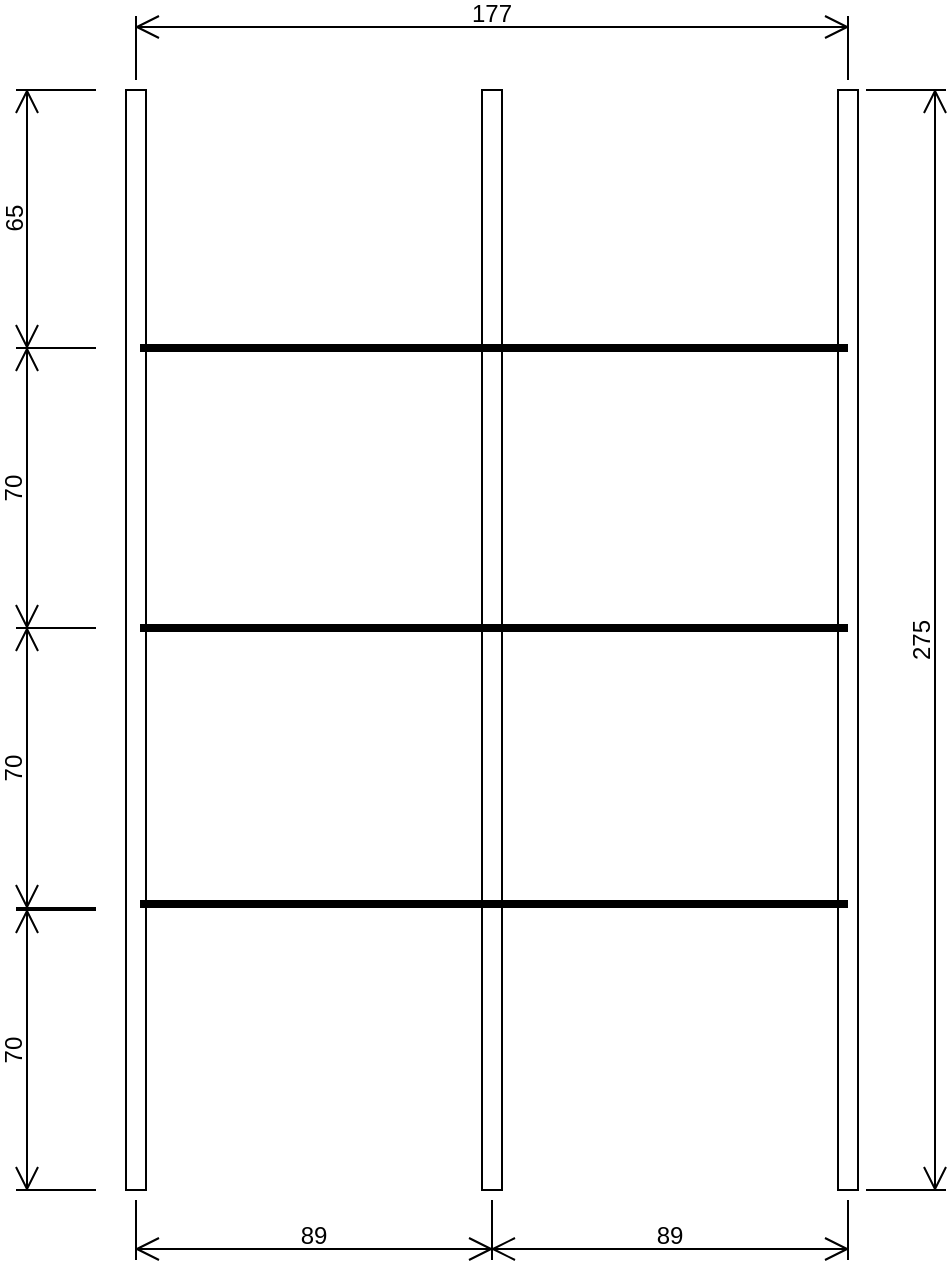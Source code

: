 <mxfile version="22.1.16" type="github">
  <diagram name="Page-1" id="38b20595-45e3-9b7f-d5ca-b57f44c5b66d">
    <mxGraphModel dx="1420" dy="842" grid="1" gridSize="10" guides="1" tooltips="1" connect="1" arrows="1" fold="1" page="1" pageScale="1" pageWidth="1100" pageHeight="850" background="none" math="0" shadow="0">
      <root>
        <mxCell id="0" />
        <mxCell id="1" parent="0" />
        <mxCell id="Ly12AFPvcVP7JtH-92zA-6" value="" style="verticalLabelPosition=bottom;html=1;verticalAlign=top;align=center;shape=mxgraph.floorplan.wall;direction=south;labelBackgroundColor=none;rounded=1;" vertex="1" parent="1">
          <mxGeometry x="603" y="240" width="10" height="550" as="geometry" />
        </mxCell>
        <mxCell id="Ly12AFPvcVP7JtH-92zA-4" value="" style="verticalLabelPosition=bottom;html=1;verticalAlign=top;align=center;shape=mxgraph.floorplan.wall;direction=south;labelBackgroundColor=none;rounded=1;" vertex="1" parent="1">
          <mxGeometry x="425" y="240" width="10" height="550" as="geometry" />
        </mxCell>
        <mxCell id="Ly12AFPvcVP7JtH-92zA-5" value="" style="verticalLabelPosition=bottom;html=1;verticalAlign=top;align=center;shape=mxgraph.floorplan.wall;direction=south;labelBackgroundColor=none;rounded=1;" vertex="1" parent="1">
          <mxGeometry x="781" y="240" width="10" height="550" as="geometry" />
        </mxCell>
        <mxCell id="Ly12AFPvcVP7JtH-92zA-7" value="&lt;div&gt;70&lt;/div&gt;" style="shape=dimension;direction=south;whiteSpace=wrap;html=1;align=center;points=[];verticalAlign=top;labelBackgroundColor=none;horizontal=0;spacingTop=-15;rounded=1;" vertex="1" parent="1">
          <mxGeometry x="370" y="650" width="40" height="140" as="geometry" />
        </mxCell>
        <mxCell id="Ly12AFPvcVP7JtH-92zA-9" value="&lt;div&gt;70&lt;/div&gt;" style="shape=dimension;direction=south;whiteSpace=wrap;html=1;align=center;points=[];verticalAlign=top;labelBackgroundColor=none;horizontal=0;spacingTop=-15;rounded=1;" vertex="1" parent="1">
          <mxGeometry x="370" y="509" width="40" height="140" as="geometry" />
        </mxCell>
        <mxCell id="Ly12AFPvcVP7JtH-92zA-10" value="&lt;div&gt;70&lt;/div&gt;" style="shape=dimension;direction=south;whiteSpace=wrap;html=1;align=center;points=[];verticalAlign=top;labelBackgroundColor=none;horizontal=0;spacingTop=-15;rounded=1;" vertex="1" parent="1">
          <mxGeometry x="370" y="369" width="40" height="140" as="geometry" />
        </mxCell>
        <mxCell id="Ly12AFPvcVP7JtH-92zA-11" value="65" style="shape=dimension;direction=south;whiteSpace=wrap;html=1;align=center;points=[];verticalAlign=top;labelBackgroundColor=none;horizontal=0;spacingTop=-15;rounded=1;" vertex="1" parent="1">
          <mxGeometry x="370" y="240" width="40" height="129" as="geometry" />
        </mxCell>
        <mxCell id="Ly12AFPvcVP7JtH-92zA-12" value="" style="line;strokeWidth=4;html=1;perimeter=backbonePerimeter;points=[];outlineConnect=0;labelBackgroundColor=none;rounded=1;" vertex="1" parent="1">
          <mxGeometry x="432" y="645" width="354" height="4" as="geometry" />
        </mxCell>
        <mxCell id="Ly12AFPvcVP7JtH-92zA-13" value="" style="line;strokeWidth=4;html=1;perimeter=backbonePerimeter;points=[];outlineConnect=0;labelBackgroundColor=none;rounded=1;" vertex="1" parent="1">
          <mxGeometry x="432" y="507" width="354" height="4" as="geometry" />
        </mxCell>
        <mxCell id="Ly12AFPvcVP7JtH-92zA-14" value="" style="line;strokeWidth=4;html=1;perimeter=backbonePerimeter;points=[];outlineConnect=0;labelBackgroundColor=none;rounded=1;" vertex="1" parent="1">
          <mxGeometry x="432" y="367" width="354" height="4" as="geometry" />
        </mxCell>
        <mxCell id="Ly12AFPvcVP7JtH-92zA-15" value="89" style="shape=dimension;whiteSpace=wrap;html=1;align=center;points=[];verticalAlign=bottom;spacingBottom=3;labelBackgroundColor=none;rounded=1;" vertex="1" parent="1">
          <mxGeometry x="430" y="795" width="178" height="30" as="geometry" />
        </mxCell>
        <mxCell id="Ly12AFPvcVP7JtH-92zA-16" value="89" style="shape=dimension;whiteSpace=wrap;html=1;align=center;points=[];verticalAlign=bottom;spacingBottom=3;labelBackgroundColor=none;rounded=1;" vertex="1" parent="1">
          <mxGeometry x="608" y="795" width="178" height="30" as="geometry" />
        </mxCell>
        <mxCell id="Ly12AFPvcVP7JtH-92zA-17" value="177" style="shape=dimension;direction=west;whiteSpace=wrap;html=1;align=center;points=[];verticalAlign=top;spacingTop=-15;labelBackgroundColor=none;rounded=1;" vertex="1" parent="1">
          <mxGeometry x="430" y="203" width="356" height="32" as="geometry" />
        </mxCell>
        <mxCell id="Ly12AFPvcVP7JtH-92zA-18" value="275" style="shape=dimension;direction=north;whiteSpace=wrap;html=1;align=center;points=[];verticalAlign=bottom;labelBackgroundColor=none;horizontal=0;spacingBottom=3;rounded=1;" vertex="1" parent="1">
          <mxGeometry x="795" y="240" width="40" height="550" as="geometry" />
        </mxCell>
      </root>
    </mxGraphModel>
  </diagram>
</mxfile>
